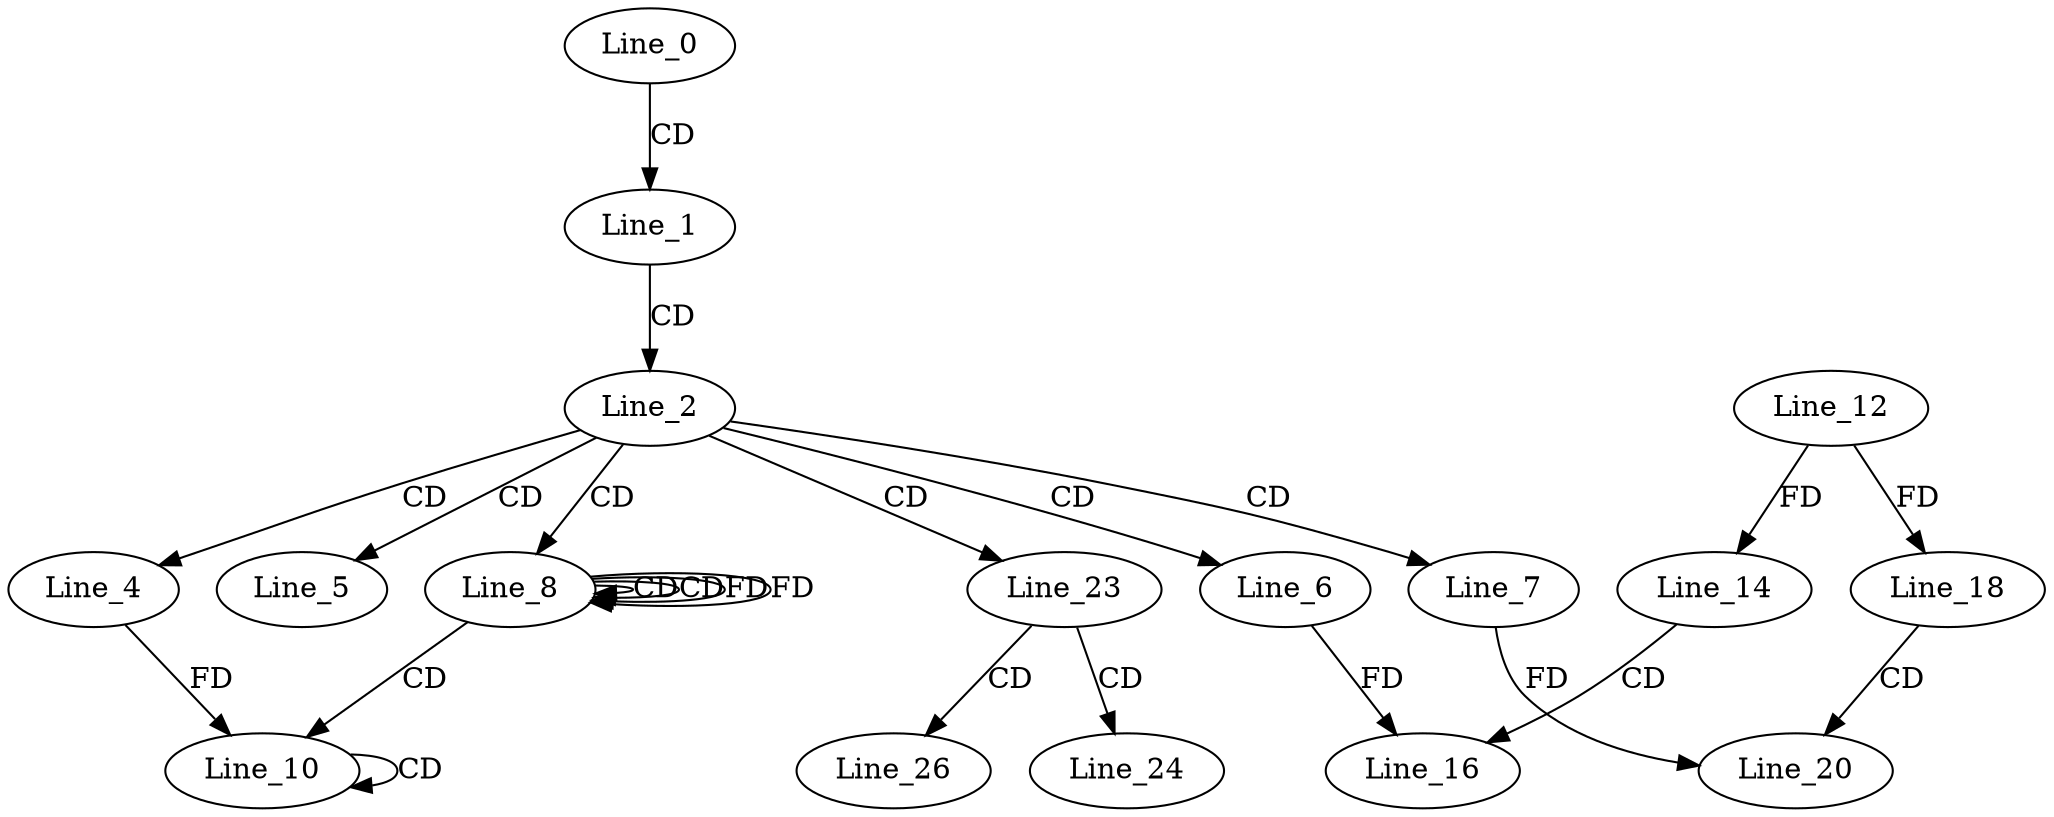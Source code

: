 digraph G {
  Line_0;
  Line_1;
  Line_2;
  Line_4;
  Line_5;
  Line_6;
  Line_7;
  Line_8;
  Line_8;
  Line_8;
  Line_10;
  Line_10;
  Line_12;
  Line_14;
  Line_16;
  Line_18;
  Line_20;
  Line_23;
  Line_24;
  Line_26;
  Line_0 -> Line_1 [ label="CD" ];
  Line_1 -> Line_2 [ label="CD" ];
  Line_2 -> Line_4 [ label="CD" ];
  Line_2 -> Line_5 [ label="CD" ];
  Line_2 -> Line_6 [ label="CD" ];
  Line_2 -> Line_7 [ label="CD" ];
  Line_2 -> Line_8 [ label="CD" ];
  Line_8 -> Line_8 [ label="CD" ];
  Line_8 -> Line_8 [ label="CD" ];
  Line_8 -> Line_8 [ label="FD" ];
  Line_8 -> Line_10 [ label="CD" ];
  Line_10 -> Line_10 [ label="CD" ];
  Line_4 -> Line_10 [ label="FD" ];
  Line_12 -> Line_14 [ label="FD" ];
  Line_14 -> Line_16 [ label="CD" ];
  Line_6 -> Line_16 [ label="FD" ];
  Line_12 -> Line_18 [ label="FD" ];
  Line_18 -> Line_20 [ label="CD" ];
  Line_7 -> Line_20 [ label="FD" ];
  Line_2 -> Line_23 [ label="CD" ];
  Line_23 -> Line_24 [ label="CD" ];
  Line_23 -> Line_26 [ label="CD" ];
  Line_8 -> Line_8 [ label="FD" ];
}
